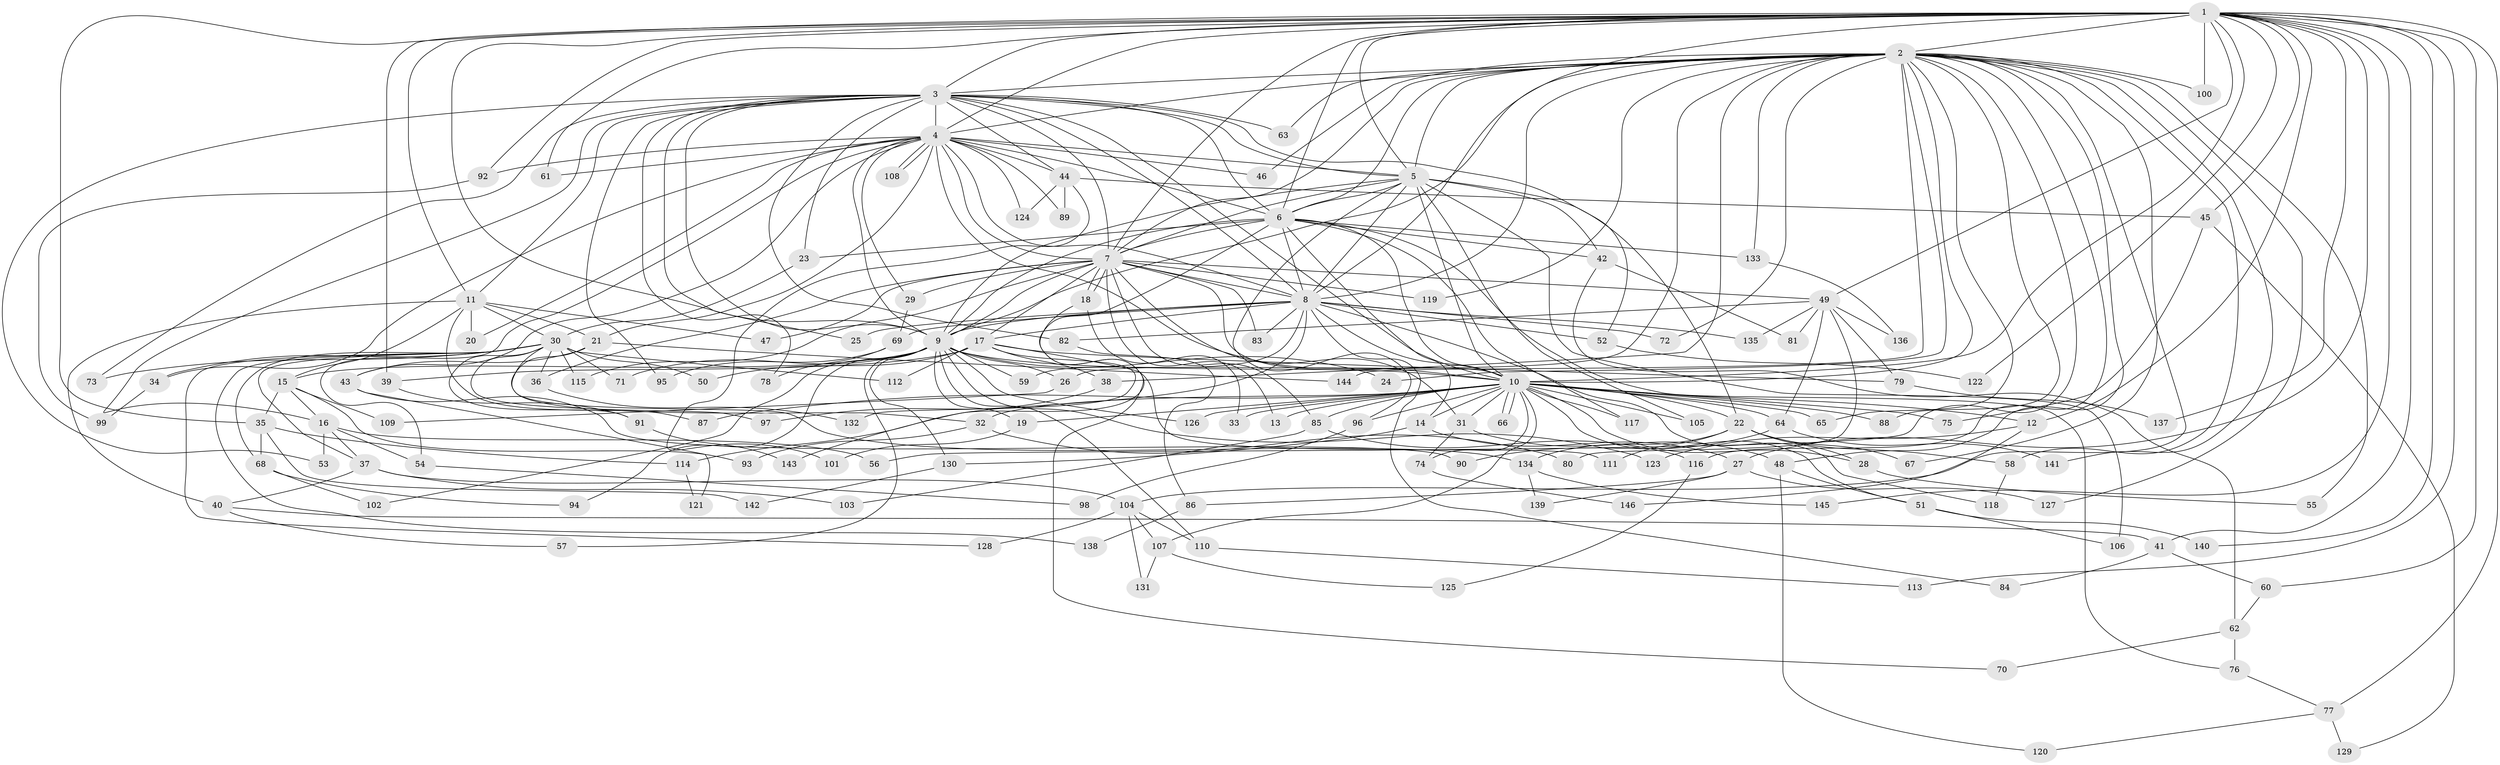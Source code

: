 // Generated by graph-tools (version 1.1) at 2025/01/03/09/25 03:01:33]
// undirected, 146 vertices, 317 edges
graph export_dot {
graph [start="1"]
  node [color=gray90,style=filled];
  1;
  2;
  3;
  4;
  5;
  6;
  7;
  8;
  9;
  10;
  11;
  12;
  13;
  14;
  15;
  16;
  17;
  18;
  19;
  20;
  21;
  22;
  23;
  24;
  25;
  26;
  27;
  28;
  29;
  30;
  31;
  32;
  33;
  34;
  35;
  36;
  37;
  38;
  39;
  40;
  41;
  42;
  43;
  44;
  45;
  46;
  47;
  48;
  49;
  50;
  51;
  52;
  53;
  54;
  55;
  56;
  57;
  58;
  59;
  60;
  61;
  62;
  63;
  64;
  65;
  66;
  67;
  68;
  69;
  70;
  71;
  72;
  73;
  74;
  75;
  76;
  77;
  78;
  79;
  80;
  81;
  82;
  83;
  84;
  85;
  86;
  87;
  88;
  89;
  90;
  91;
  92;
  93;
  94;
  95;
  96;
  97;
  98;
  99;
  100;
  101;
  102;
  103;
  104;
  105;
  106;
  107;
  108;
  109;
  110;
  111;
  112;
  113;
  114;
  115;
  116;
  117;
  118;
  119;
  120;
  121;
  122;
  123;
  124;
  125;
  126;
  127;
  128;
  129;
  130;
  131;
  132;
  133;
  134;
  135;
  136;
  137;
  138;
  139;
  140;
  141;
  142;
  143;
  144;
  145;
  146;
  1 -- 2;
  1 -- 3;
  1 -- 4;
  1 -- 5;
  1 -- 6;
  1 -- 7;
  1 -- 8;
  1 -- 9;
  1 -- 10;
  1 -- 11;
  1 -- 12;
  1 -- 27;
  1 -- 35;
  1 -- 39;
  1 -- 41;
  1 -- 45;
  1 -- 49;
  1 -- 60;
  1 -- 61;
  1 -- 77;
  1 -- 92;
  1 -- 100;
  1 -- 113;
  1 -- 122;
  1 -- 137;
  1 -- 140;
  1 -- 145;
  2 -- 3;
  2 -- 4;
  2 -- 5;
  2 -- 6;
  2 -- 7;
  2 -- 8;
  2 -- 9;
  2 -- 10;
  2 -- 24;
  2 -- 26;
  2 -- 38;
  2 -- 46;
  2 -- 48;
  2 -- 55;
  2 -- 56;
  2 -- 58;
  2 -- 63;
  2 -- 65;
  2 -- 67;
  2 -- 72;
  2 -- 88;
  2 -- 100;
  2 -- 104;
  2 -- 116;
  2 -- 119;
  2 -- 127;
  2 -- 133;
  2 -- 141;
  2 -- 144;
  3 -- 4;
  3 -- 5;
  3 -- 6;
  3 -- 7;
  3 -- 8;
  3 -- 9;
  3 -- 10;
  3 -- 11;
  3 -- 16;
  3 -- 23;
  3 -- 25;
  3 -- 44;
  3 -- 52;
  3 -- 53;
  3 -- 63;
  3 -- 73;
  3 -- 78;
  3 -- 82;
  3 -- 95;
  4 -- 5;
  4 -- 6;
  4 -- 7;
  4 -- 8;
  4 -- 9;
  4 -- 10;
  4 -- 20;
  4 -- 21;
  4 -- 29;
  4 -- 34;
  4 -- 43;
  4 -- 44;
  4 -- 46;
  4 -- 54;
  4 -- 61;
  4 -- 89;
  4 -- 92;
  4 -- 108;
  4 -- 108;
  4 -- 124;
  5 -- 6;
  5 -- 7;
  5 -- 8;
  5 -- 9;
  5 -- 10;
  5 -- 22;
  5 -- 42;
  5 -- 96;
  5 -- 105;
  5 -- 106;
  6 -- 7;
  6 -- 8;
  6 -- 9;
  6 -- 10;
  6 -- 14;
  6 -- 23;
  6 -- 42;
  6 -- 76;
  6 -- 117;
  6 -- 133;
  6 -- 143;
  7 -- 8;
  7 -- 9;
  7 -- 10;
  7 -- 13;
  7 -- 17;
  7 -- 18;
  7 -- 18;
  7 -- 29;
  7 -- 31;
  7 -- 36;
  7 -- 47;
  7 -- 49;
  7 -- 83;
  7 -- 85;
  7 -- 115;
  7 -- 119;
  8 -- 9;
  8 -- 10;
  8 -- 17;
  8 -- 25;
  8 -- 52;
  8 -- 59;
  8 -- 69;
  8 -- 72;
  8 -- 83;
  8 -- 84;
  8 -- 114;
  8 -- 118;
  8 -- 135;
  9 -- 10;
  9 -- 15;
  9 -- 19;
  9 -- 24;
  9 -- 26;
  9 -- 57;
  9 -- 59;
  9 -- 71;
  9 -- 94;
  9 -- 102;
  9 -- 110;
  9 -- 123;
  9 -- 126;
  9 -- 130;
  10 -- 12;
  10 -- 13;
  10 -- 14;
  10 -- 19;
  10 -- 22;
  10 -- 28;
  10 -- 31;
  10 -- 32;
  10 -- 33;
  10 -- 51;
  10 -- 64;
  10 -- 65;
  10 -- 66;
  10 -- 66;
  10 -- 74;
  10 -- 75;
  10 -- 85;
  10 -- 87;
  10 -- 88;
  10 -- 96;
  10 -- 105;
  10 -- 107;
  10 -- 117;
  10 -- 126;
  11 -- 15;
  11 -- 20;
  11 -- 21;
  11 -- 30;
  11 -- 40;
  11 -- 47;
  11 -- 87;
  12 -- 123;
  12 -- 146;
  14 -- 27;
  14 -- 130;
  15 -- 16;
  15 -- 35;
  15 -- 93;
  15 -- 109;
  16 -- 37;
  16 -- 53;
  16 -- 54;
  16 -- 56;
  17 -- 38;
  17 -- 39;
  17 -- 50;
  17 -- 79;
  17 -- 111;
  17 -- 112;
  17 -- 132;
  18 -- 33;
  18 -- 70;
  19 -- 101;
  21 -- 43;
  21 -- 134;
  21 -- 144;
  22 -- 28;
  22 -- 58;
  22 -- 67;
  22 -- 111;
  22 -- 134;
  23 -- 30;
  26 -- 109;
  27 -- 86;
  27 -- 127;
  27 -- 139;
  28 -- 55;
  29 -- 69;
  30 -- 32;
  30 -- 34;
  30 -- 36;
  30 -- 37;
  30 -- 50;
  30 -- 68;
  30 -- 71;
  30 -- 73;
  30 -- 91;
  30 -- 97;
  30 -- 112;
  30 -- 115;
  30 -- 128;
  30 -- 138;
  31 -- 48;
  31 -- 74;
  32 -- 80;
  32 -- 93;
  34 -- 99;
  35 -- 68;
  35 -- 114;
  35 -- 142;
  36 -- 132;
  37 -- 40;
  37 -- 103;
  37 -- 104;
  38 -- 97;
  39 -- 91;
  40 -- 41;
  40 -- 57;
  41 -- 60;
  41 -- 84;
  42 -- 62;
  42 -- 81;
  43 -- 90;
  43 -- 121;
  44 -- 45;
  44 -- 89;
  44 -- 101;
  44 -- 124;
  45 -- 75;
  45 -- 129;
  48 -- 51;
  48 -- 120;
  49 -- 64;
  49 -- 79;
  49 -- 80;
  49 -- 81;
  49 -- 82;
  49 -- 135;
  49 -- 136;
  51 -- 106;
  51 -- 140;
  52 -- 122;
  54 -- 98;
  58 -- 118;
  60 -- 62;
  62 -- 70;
  62 -- 76;
  64 -- 90;
  64 -- 141;
  68 -- 94;
  68 -- 102;
  69 -- 78;
  69 -- 95;
  74 -- 146;
  76 -- 77;
  77 -- 120;
  77 -- 129;
  79 -- 137;
  82 -- 86;
  85 -- 103;
  85 -- 116;
  86 -- 138;
  91 -- 143;
  92 -- 99;
  96 -- 98;
  104 -- 107;
  104 -- 110;
  104 -- 128;
  104 -- 131;
  107 -- 125;
  107 -- 131;
  110 -- 113;
  114 -- 121;
  116 -- 125;
  130 -- 142;
  133 -- 136;
  134 -- 139;
  134 -- 145;
}
